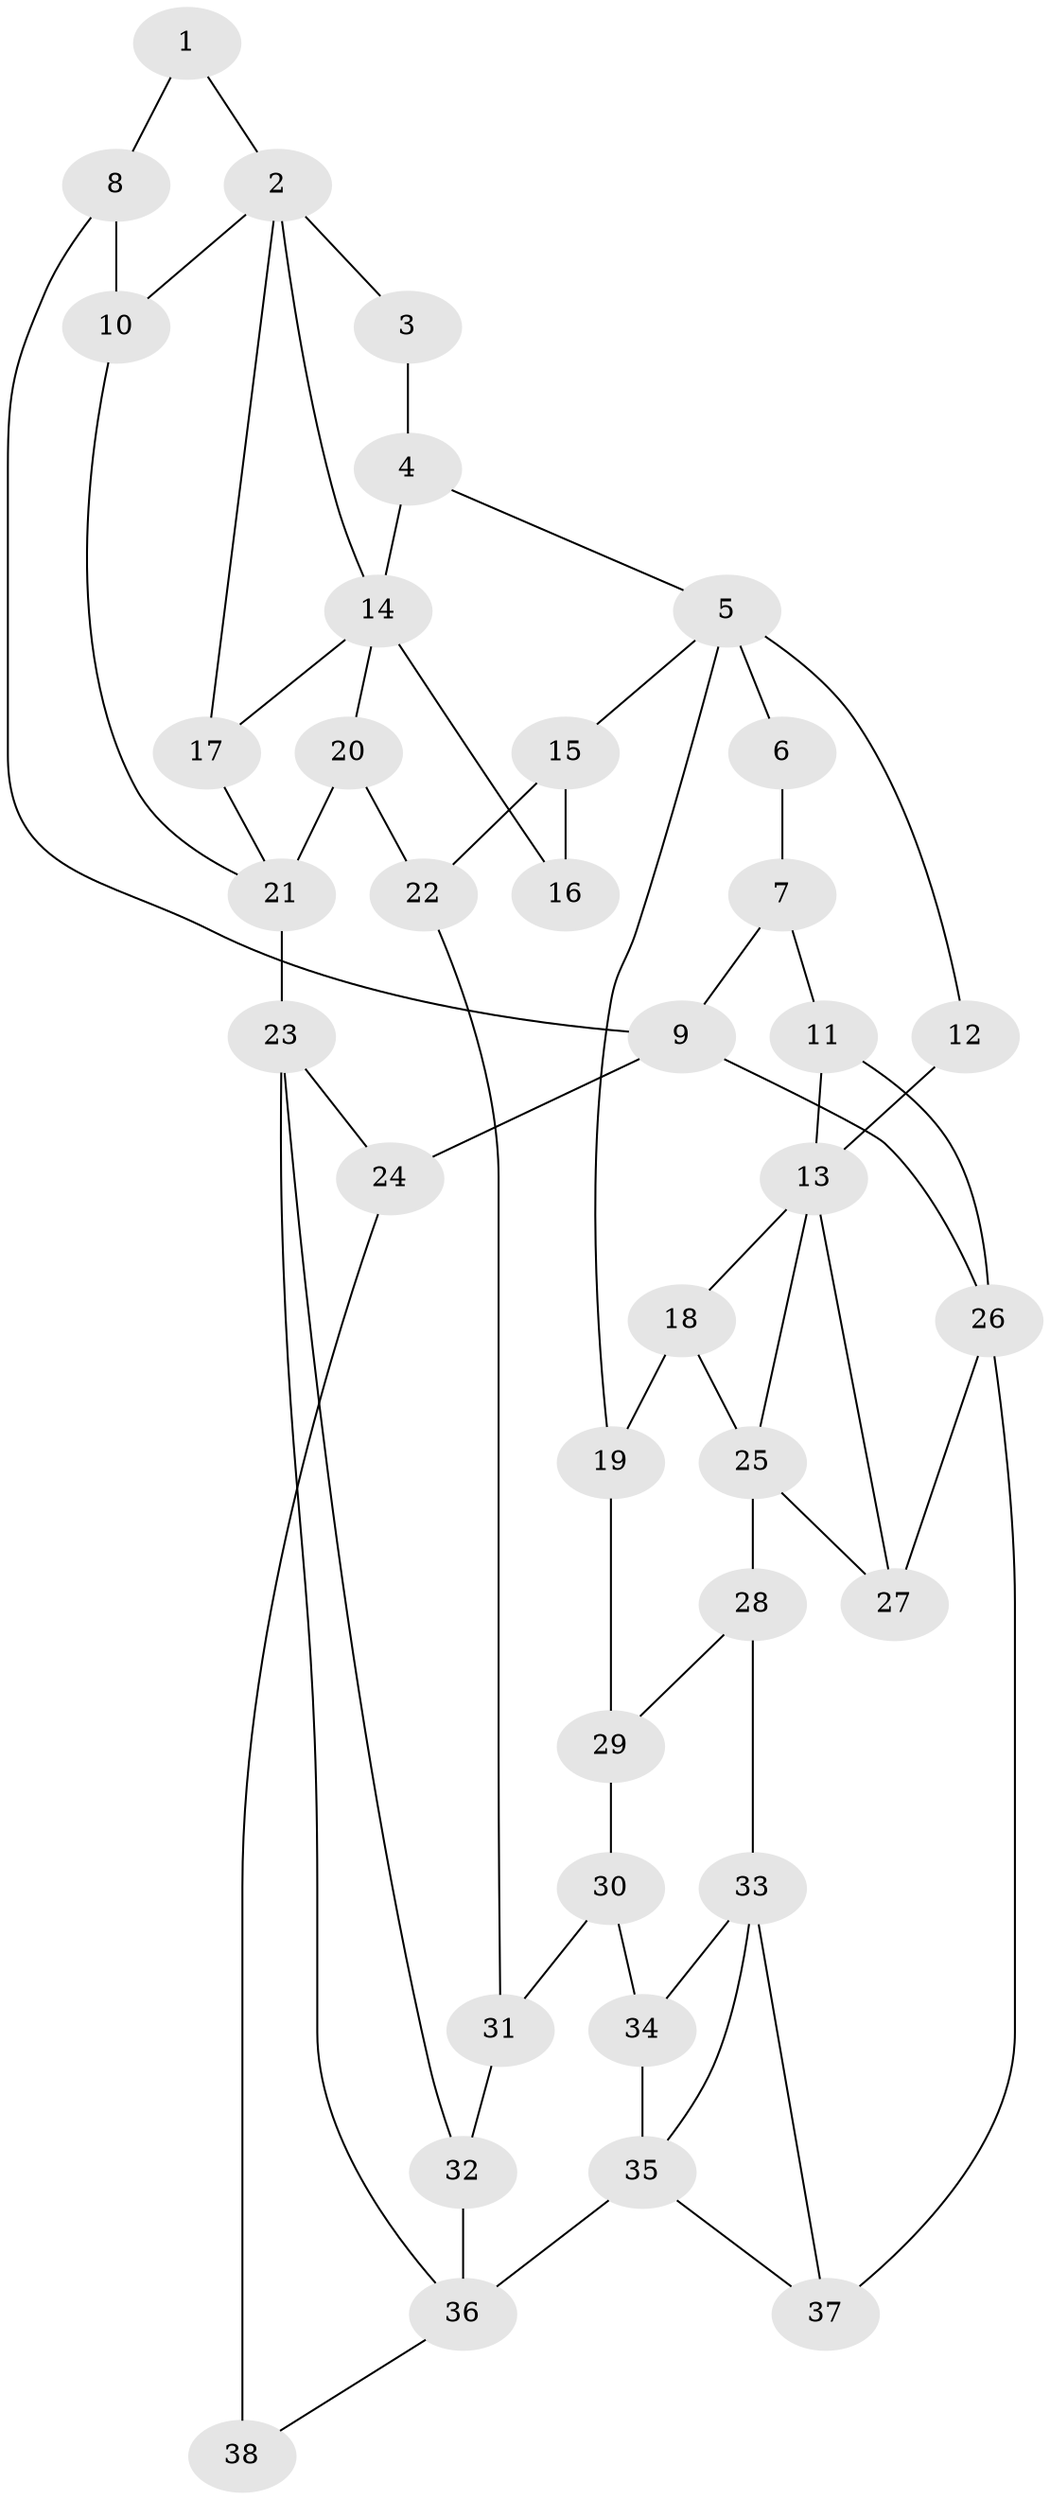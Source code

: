 // original degree distribution, {3: 0.02631578947368421, 4: 0.2631578947368421, 5: 0.47368421052631576, 6: 0.23684210526315788}
// Generated by graph-tools (version 1.1) at 2025/38/03/09/25 02:38:26]
// undirected, 38 vertices, 62 edges
graph export_dot {
graph [start="1"]
  node [color=gray90,style=filled];
  1;
  2;
  3;
  4;
  5;
  6;
  7;
  8;
  9;
  10;
  11;
  12;
  13;
  14;
  15;
  16;
  17;
  18;
  19;
  20;
  21;
  22;
  23;
  24;
  25;
  26;
  27;
  28;
  29;
  30;
  31;
  32;
  33;
  34;
  35;
  36;
  37;
  38;
  1 -- 2 [weight=1.0];
  1 -- 8 [weight=1.0];
  2 -- 3 [weight=2.0];
  2 -- 10 [weight=1.0];
  2 -- 14 [weight=1.0];
  2 -- 17 [weight=1.0];
  3 -- 4 [weight=1.0];
  4 -- 5 [weight=1.0];
  4 -- 14 [weight=1.0];
  5 -- 6 [weight=2.0];
  5 -- 12 [weight=1.0];
  5 -- 15 [weight=1.0];
  5 -- 19 [weight=1.0];
  6 -- 7 [weight=1.0];
  7 -- 9 [weight=2.0];
  7 -- 11 [weight=2.0];
  8 -- 9 [weight=1.0];
  8 -- 10 [weight=1.0];
  9 -- 24 [weight=2.0];
  9 -- 26 [weight=1.0];
  10 -- 21 [weight=1.0];
  11 -- 13 [weight=1.0];
  11 -- 26 [weight=1.0];
  12 -- 13 [weight=2.0];
  13 -- 18 [weight=1.0];
  13 -- 25 [weight=1.0];
  13 -- 27 [weight=1.0];
  14 -- 16 [weight=2.0];
  14 -- 17 [weight=1.0];
  14 -- 20 [weight=1.0];
  15 -- 16 [weight=1.0];
  15 -- 22 [weight=1.0];
  17 -- 21 [weight=1.0];
  18 -- 19 [weight=1.0];
  18 -- 25 [weight=1.0];
  19 -- 29 [weight=1.0];
  20 -- 21 [weight=2.0];
  20 -- 22 [weight=1.0];
  21 -- 23 [weight=2.0];
  22 -- 31 [weight=1.0];
  23 -- 24 [weight=2.0];
  23 -- 32 [weight=1.0];
  23 -- 36 [weight=1.0];
  24 -- 38 [weight=2.0];
  25 -- 27 [weight=1.0];
  25 -- 28 [weight=2.0];
  26 -- 27 [weight=1.0];
  26 -- 37 [weight=1.0];
  28 -- 29 [weight=1.0];
  28 -- 33 [weight=2.0];
  29 -- 30 [weight=1.0];
  30 -- 31 [weight=1.0];
  30 -- 34 [weight=1.0];
  31 -- 32 [weight=1.0];
  32 -- 36 [weight=1.0];
  33 -- 34 [weight=1.0];
  33 -- 35 [weight=1.0];
  33 -- 37 [weight=2.0];
  34 -- 35 [weight=1.0];
  35 -- 36 [weight=2.0];
  35 -- 37 [weight=1.0];
  36 -- 38 [weight=1.0];
}
